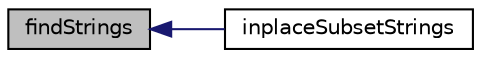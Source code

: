 digraph "findStrings"
{
  bgcolor="transparent";
  edge [fontname="Helvetica",fontsize="10",labelfontname="Helvetica",labelfontsize="10"];
  node [fontname="Helvetica",fontsize="10",shape=record];
  rankdir="LR";
  Node1 [label="findStrings",height=0.2,width=0.4,color="black", fillcolor="grey75", style="filled" fontcolor="black"];
  Node1 -> Node2 [dir="back",color="midnightblue",fontsize="10",style="solid",fontname="Helvetica"];
  Node2 [label="inplaceSubsetStrings",height=0.2,width=0.4,color="black",URL="$namespaceFoam.html#ae18e3e4e470785755fd772b49f7ea3e6",tooltip="Inplace extract elements of StringList when regular expression matches. "];
}
